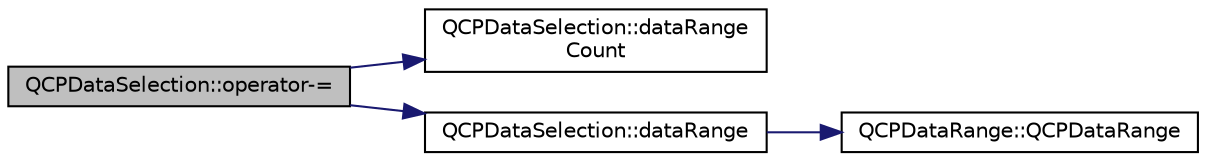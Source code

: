 digraph "QCPDataSelection::operator-="
{
  edge [fontname="Helvetica",fontsize="10",labelfontname="Helvetica",labelfontsize="10"];
  node [fontname="Helvetica",fontsize="10",shape=record];
  rankdir="LR";
  Node104 [label="QCPDataSelection::operator-=",height=0.2,width=0.4,color="black", fillcolor="grey75", style="filled", fontcolor="black"];
  Node104 -> Node105 [color="midnightblue",fontsize="10",style="solid",fontname="Helvetica"];
  Node105 [label="QCPDataSelection::dataRange\lCount",height=0.2,width=0.4,color="black", fillcolor="white", style="filled",URL="$class_q_c_p_data_selection.html#abd8869ccb231ab991e8576de931f647d"];
  Node104 -> Node106 [color="midnightblue",fontsize="10",style="solid",fontname="Helvetica"];
  Node106 [label="QCPDataSelection::dataRange",height=0.2,width=0.4,color="black", fillcolor="white", style="filled",URL="$class_q_c_p_data_selection.html#a6956acf6a9a49a353b4f9b58608978ad"];
  Node106 -> Node107 [color="midnightblue",fontsize="10",style="solid",fontname="Helvetica"];
  Node107 [label="QCPDataRange::QCPDataRange",height=0.2,width=0.4,color="black", fillcolor="white", style="filled",URL="$class_q_c_p_data_range.html#a49e72fd9bace1da9d875136dcc04c986"];
}
